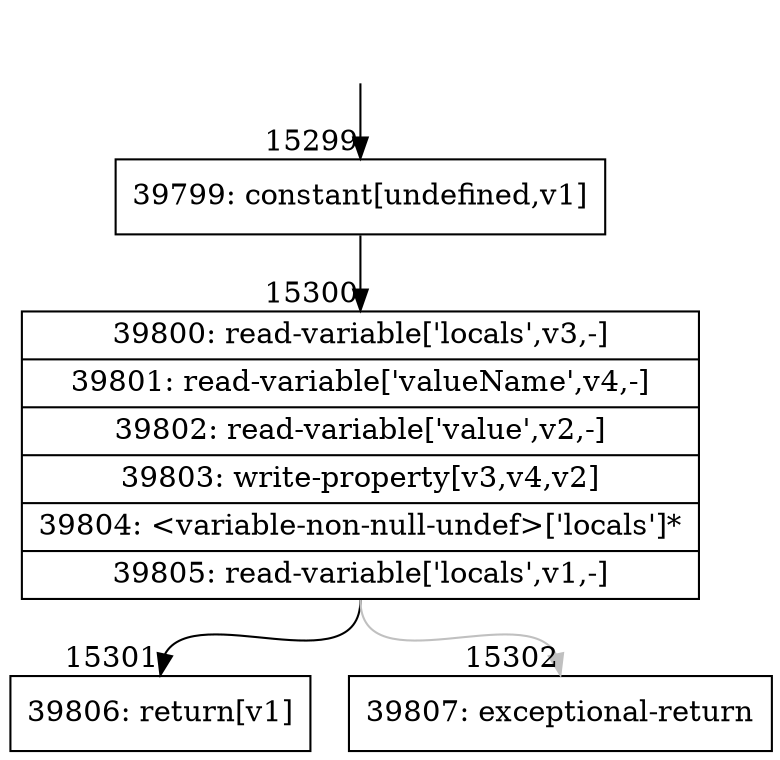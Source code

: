 digraph {
rankdir="TD"
BB_entry1234[shape=none,label=""];
BB_entry1234 -> BB15299 [tailport=s, headport=n, headlabel="    15299"]
BB15299 [shape=record label="{39799: constant[undefined,v1]}" ] 
BB15299 -> BB15300 [tailport=s, headport=n, headlabel="      15300"]
BB15300 [shape=record label="{39800: read-variable['locals',v3,-]|39801: read-variable['valueName',v4,-]|39802: read-variable['value',v2,-]|39803: write-property[v3,v4,v2]|39804: \<variable-non-null-undef\>['locals']*|39805: read-variable['locals',v1,-]}" ] 
BB15300 -> BB15301 [tailport=s, headport=n, headlabel="      15301"]
BB15300 -> BB15302 [tailport=s, headport=n, color=gray, headlabel="      15302"]
BB15301 [shape=record label="{39806: return[v1]}" ] 
BB15302 [shape=record label="{39807: exceptional-return}" ] 
//#$~ 26006
}
